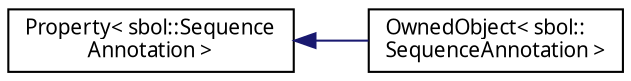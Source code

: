 digraph "Graphical Class Hierarchy"
{
  edge [fontname="FreeSans.ttf",fontsize="10",labelfontname="FreeSans.ttf",labelfontsize="10"];
  node [fontname="FreeSans.ttf",fontsize="10",shape=record];
  rankdir="LR";
  Node0 [label="Property\< sbol::Sequence\lAnnotation \>",height=0.2,width=0.4,color="black", fillcolor="white", style="filled",URL="$classsbol_1_1_property.html"];
  Node0 -> Node1 [dir="back",color="midnightblue",fontsize="10",style="solid",fontname="FreeSans.ttf"];
  Node1 [label="OwnedObject\< sbol::\lSequenceAnnotation \>",height=0.2,width=0.4,color="black", fillcolor="white", style="filled",URL="$classsbol_1_1_owned_object.html"];
}
